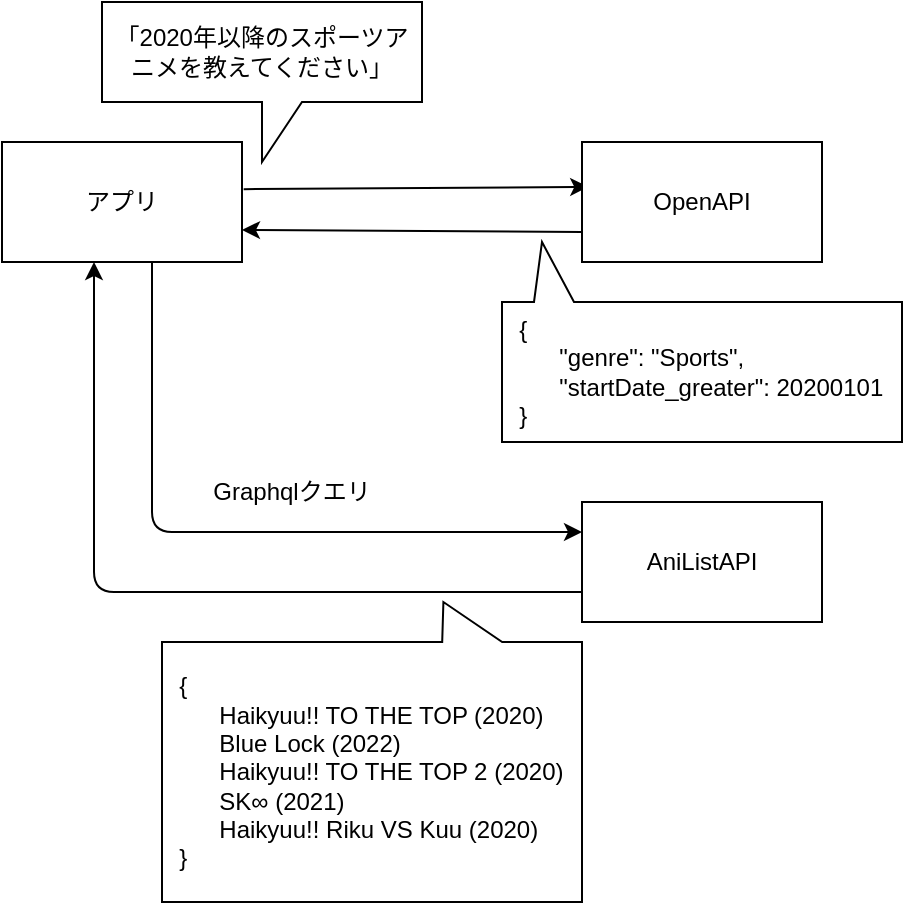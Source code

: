 <mxfile>
    <diagram id="IJSKsKoD2FrqgHju9qQp" name="Page-1">
        <mxGraphModel dx="888" dy="546" grid="1" gridSize="10" guides="1" tooltips="1" connect="1" arrows="1" fold="1" page="1" pageScale="1" pageWidth="850" pageHeight="1100" math="0" shadow="0">
            <root>
                <mxCell id="0"/>
                <mxCell id="1" parent="0"/>
                <mxCell id="5" value="" style="edgeStyle=none;html=1;entryX=0.026;entryY=0.374;entryDx=0;entryDy=0;entryPerimeter=0;exitX=1.007;exitY=0.393;exitDx=0;exitDy=0;exitPerimeter=0;" edge="1" parent="1" source="2" target="3">
                    <mxGeometry relative="1" as="geometry">
                        <mxPoint x="190" y="240" as="sourcePoint"/>
                        <mxPoint x="280" y="240" as="targetPoint"/>
                    </mxGeometry>
                </mxCell>
                <mxCell id="12" value="" style="edgeStyle=none;html=1;entryX=0;entryY=0.25;entryDx=0;entryDy=0;" edge="1" parent="1" target="4">
                    <mxGeometry relative="1" as="geometry">
                        <mxPoint x="145" y="280" as="sourcePoint"/>
                        <mxPoint x="145" y="390" as="targetPoint"/>
                        <Array as="points">
                            <mxPoint x="145" y="415"/>
                        </Array>
                    </mxGeometry>
                </mxCell>
                <mxCell id="2" value="アプリ" style="rounded=0;whiteSpace=wrap;html=1;" vertex="1" parent="1">
                    <mxGeometry x="70" y="220" width="120" height="60" as="geometry"/>
                </mxCell>
                <mxCell id="8" value="" style="edgeStyle=none;html=1;exitX=0;exitY=0.75;exitDx=0;exitDy=0;" edge="1" parent="1" source="3">
                    <mxGeometry relative="1" as="geometry">
                        <mxPoint x="280" y="264" as="sourcePoint"/>
                        <mxPoint x="190" y="264" as="targetPoint"/>
                    </mxGeometry>
                </mxCell>
                <mxCell id="3" value="OpenAPI" style="rounded=0;whiteSpace=wrap;html=1;" vertex="1" parent="1">
                    <mxGeometry x="360" y="220" width="120" height="60" as="geometry"/>
                </mxCell>
                <mxCell id="13" value="" style="edgeStyle=none;html=1;exitX=0;exitY=0.75;exitDx=0;exitDy=0;" edge="1" parent="1" source="4">
                    <mxGeometry relative="1" as="geometry">
                        <mxPoint x="116" y="390" as="sourcePoint"/>
                        <mxPoint x="116" y="280" as="targetPoint"/>
                        <Array as="points">
                            <mxPoint x="116" y="445"/>
                        </Array>
                    </mxGeometry>
                </mxCell>
                <mxCell id="4" value="AniListAPI" style="rounded=0;whiteSpace=wrap;html=1;" vertex="1" parent="1">
                    <mxGeometry x="360" y="400" width="120" height="60" as="geometry"/>
                </mxCell>
                <mxCell id="11" value="&lt;div&gt;&lt;font color=&quot;#000000&quot;&gt;&amp;nbsp; {&lt;/font&gt;&lt;/div&gt;&lt;div&gt;&lt;font color=&quot;#000000&quot;&gt;&amp;nbsp; &amp;nbsp; &amp;nbsp; &amp;nbsp; &quot;genre&quot;: &quot;Sports&quot;,&lt;/font&gt;&lt;/div&gt;&lt;div&gt;&lt;font color=&quot;#000000&quot;&gt;&amp;nbsp;&lt;span style=&quot;white-space: pre;&quot;&gt;&#x9;&lt;/span&gt;&quot;startDate_greater&quot;: 20200101&lt;/font&gt;&lt;/div&gt;&lt;div&gt;&lt;font color=&quot;#000000&quot;&gt;&amp;nbsp; }&lt;/font&gt;&lt;/div&gt;" style="shape=callout;whiteSpace=wrap;html=1;perimeter=calloutPerimeter;gradientColor=none;flipH=0;flipV=1;align=left;position2=0.1;size=30;position=0.08;" vertex="1" parent="1">
                    <mxGeometry x="320" y="270" width="200" height="100" as="geometry"/>
                </mxCell>
                <mxCell id="7" value="&lt;span style=&quot;color: rgb(0, 0, 0);&quot;&gt;「2020年以降のスポーツアニメを教えてください」&lt;/span&gt;" style="shape=callout;whiteSpace=wrap;html=1;perimeter=calloutPerimeter;" vertex="1" parent="1">
                    <mxGeometry x="120" y="150" width="160" height="80" as="geometry"/>
                </mxCell>
                <mxCell id="14" value="&lt;div&gt;&lt;font color=&quot;#000000&quot;&gt;&amp;nbsp; {&lt;/font&gt;&lt;/div&gt;&lt;div&gt;&lt;div&gt;&lt;font color=&quot;#000000&quot;&gt;&lt;span style=&quot;white-space: pre;&quot;&gt;&#x9;&lt;/span&gt;Haikyuu!! TO THE TOP (2020)&lt;/font&gt;&lt;/div&gt;&lt;div&gt;&lt;font color=&quot;#000000&quot;&gt;&lt;span style=&quot;white-space: pre;&quot;&gt;&#x9;&lt;/span&gt;Blue Lock (2022)&lt;/font&gt;&lt;/div&gt;&lt;div&gt;&lt;font color=&quot;#000000&quot;&gt;&lt;span style=&quot;white-space: pre;&quot;&gt;&#x9;&lt;/span&gt;Haikyuu!! TO THE TOP 2 (2020)&lt;/font&gt;&lt;/div&gt;&lt;div&gt;&lt;font color=&quot;#000000&quot;&gt;&lt;span style=&quot;white-space: pre;&quot;&gt;&#x9;&lt;/span&gt;SK∞ (2021)&lt;/font&gt;&lt;/div&gt;&lt;div&gt;&lt;font color=&quot;#000000&quot;&gt;&lt;span style=&quot;white-space: pre;&quot;&gt;&#x9;&lt;/span&gt;Haikyuu!! Riku VS Kuu (2020)&lt;/font&gt;&lt;/div&gt;&lt;/div&gt;&lt;div&gt;&lt;font color=&quot;#000000&quot;&gt;&amp;nbsp; }&lt;/font&gt;&lt;/div&gt;" style="shape=callout;whiteSpace=wrap;html=1;perimeter=calloutPerimeter;gradientColor=none;flipH=1;flipV=1;align=left;position2=0.33;size=20;position=0.19;base=30;" vertex="1" parent="1">
                    <mxGeometry x="150" y="450" width="210" height="150" as="geometry"/>
                </mxCell>
                <mxCell id="18" value="Graphqlクエリ" style="text;html=1;align=center;verticalAlign=middle;whiteSpace=wrap;rounded=0;" vertex="1" parent="1">
                    <mxGeometry x="170" y="380" width="90" height="30" as="geometry"/>
                </mxCell>
            </root>
        </mxGraphModel>
    </diagram>
</mxfile>